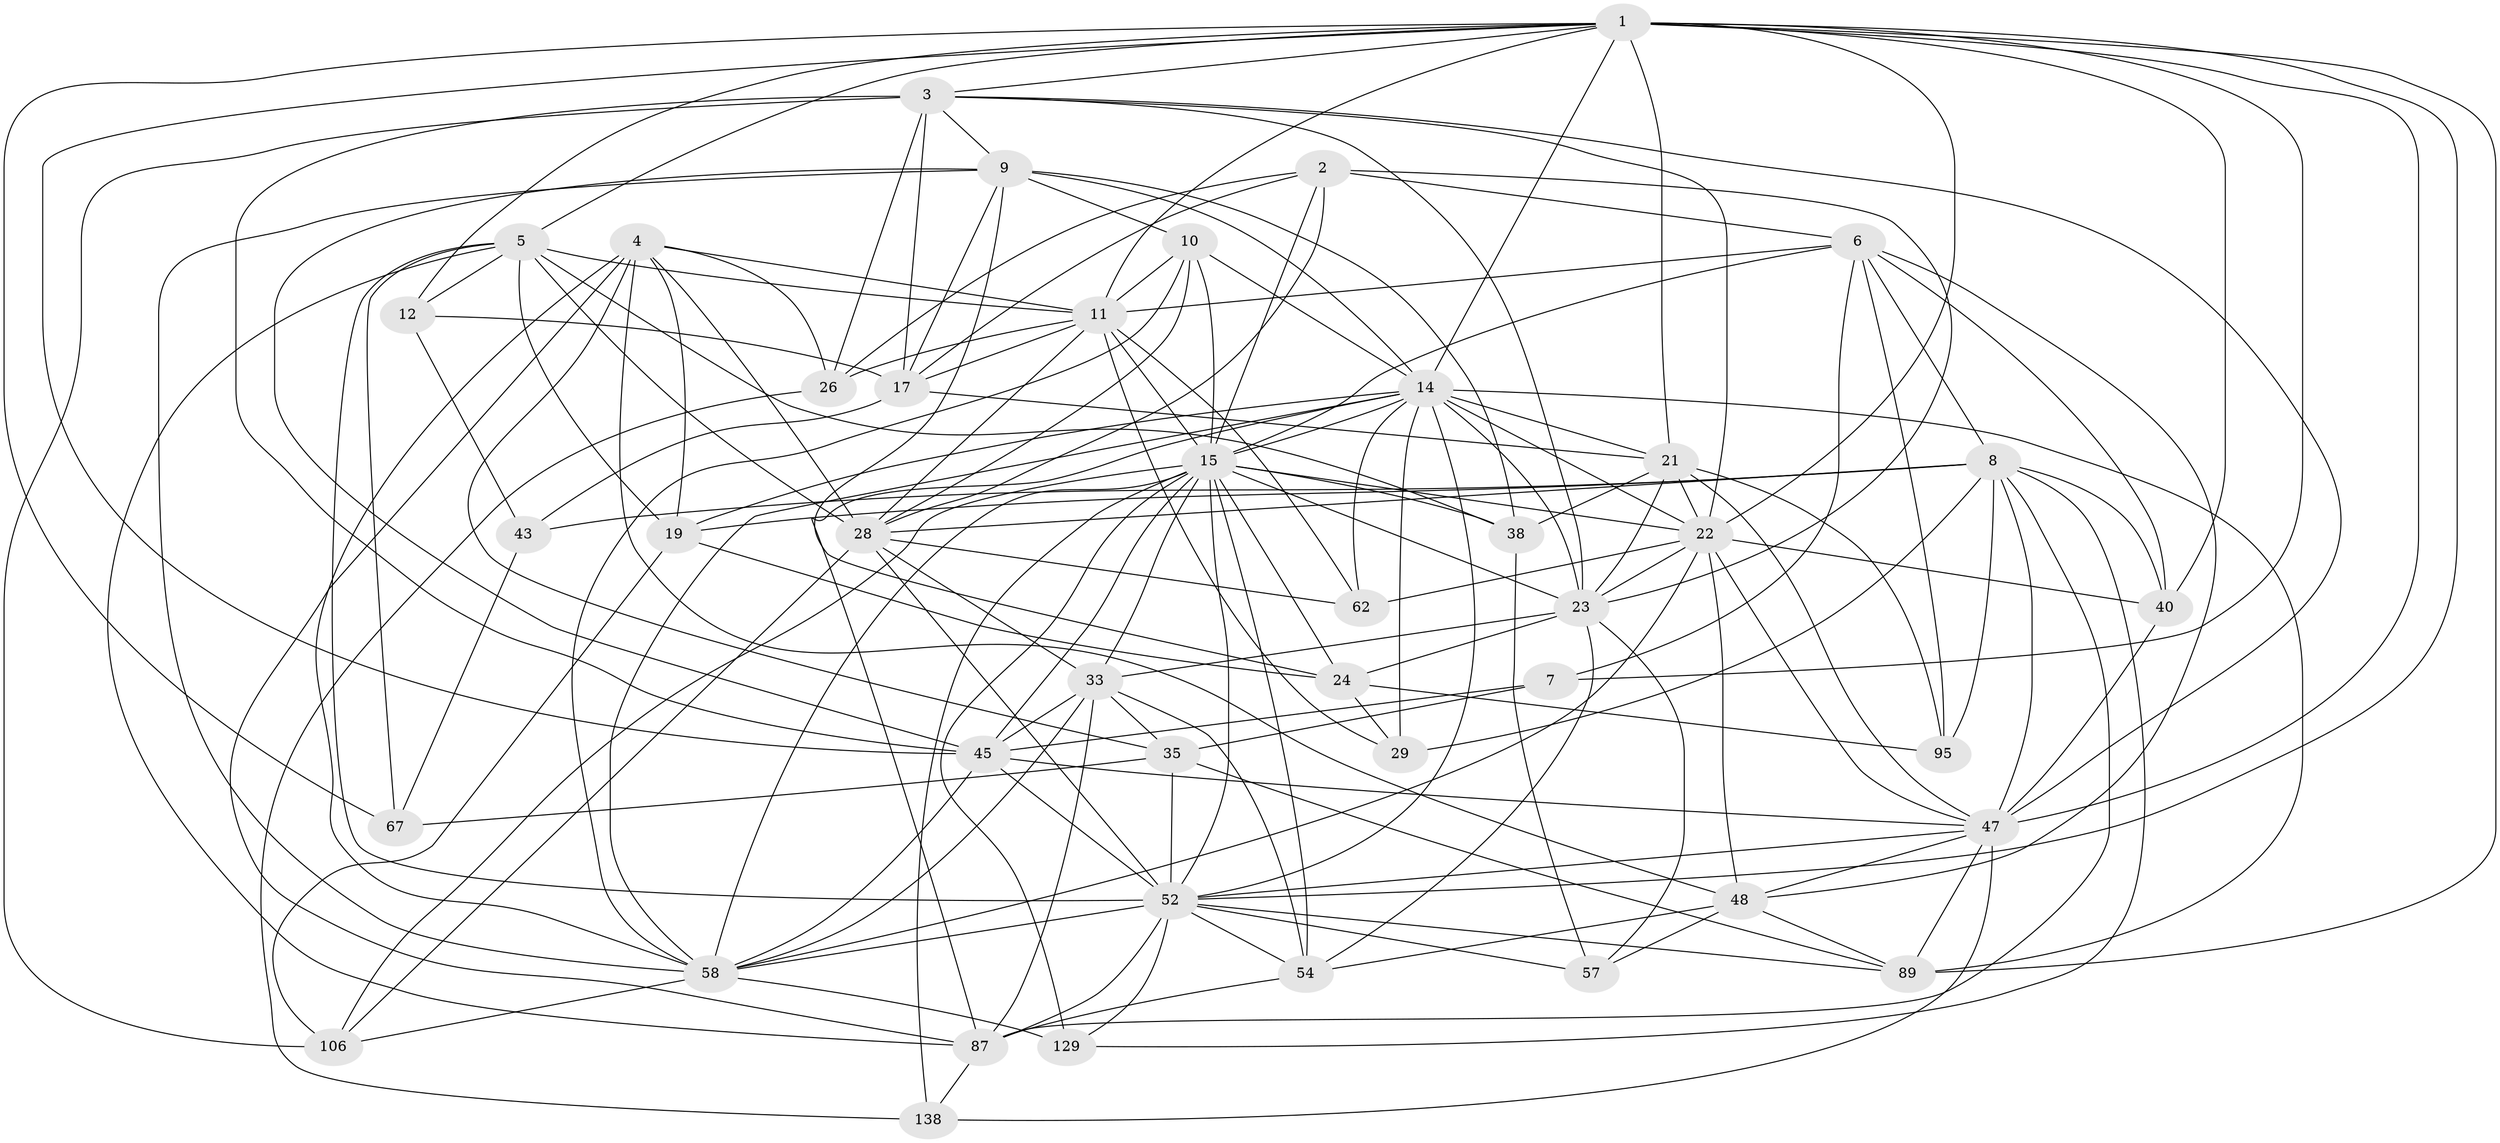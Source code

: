 // original degree distribution, {4: 1.0}
// Generated by graph-tools (version 1.1) at 2025/20/03/04/25 18:20:37]
// undirected, 43 vertices, 162 edges
graph export_dot {
graph [start="1"]
  node [color=gray90,style=filled];
  1 [super="+44+30+134"];
  2 [super="+86"];
  3 [super="+73+53"];
  4 [super="+36+133+18"];
  5 [super="+20+32"];
  6 [super="+93"];
  7;
  8 [super="+16+97+50"];
  9 [super="+99+122"];
  10 [super="+101+60"];
  11 [super="+81+63+13"];
  12;
  14 [super="+90+37+79"];
  15 [super="+126+117+25+51"];
  17 [super="+125+55"];
  19 [super="+105"];
  21 [super="+61+27"];
  22 [super="+68+34"];
  23 [super="+66+88+102"];
  24 [super="+39"];
  26 [super="+42"];
  28 [super="+139+112+46"];
  29;
  33 [super="+76+71"];
  35 [super="+96"];
  38 [super="+118"];
  40 [super="+75"];
  43;
  45 [super="+72+69"];
  47 [super="+132+74"];
  48 [super="+100+120"];
  52 [super="+85+77+82"];
  54 [super="+144"];
  57;
  58 [super="+91+84"];
  62;
  67;
  87 [super="+104+114+108"];
  89 [super="+111"];
  95;
  106 [super="+123"];
  129;
  138;
  1 -- 89;
  1 -- 5;
  1 -- 22;
  1 -- 21;
  1 -- 3;
  1 -- 14;
  1 -- 47;
  1 -- 67;
  1 -- 52;
  1 -- 7;
  1 -- 12;
  1 -- 40;
  1 -- 45;
  1 -- 11;
  2 -- 26;
  2 -- 17;
  2 -- 23;
  2 -- 28;
  2 -- 6;
  2 -- 15;
  3 -- 17;
  3 -- 9;
  3 -- 45 [weight=2];
  3 -- 22;
  3 -- 23;
  3 -- 106;
  3 -- 26;
  3 -- 47;
  4 -- 35;
  4 -- 26;
  4 -- 19;
  4 -- 87 [weight=3];
  4 -- 48;
  4 -- 58;
  4 -- 28;
  4 -- 11;
  5 -- 38;
  5 -- 12;
  5 -- 11 [weight=2];
  5 -- 19;
  5 -- 67;
  5 -- 87;
  5 -- 52;
  5 -- 28;
  6 -- 48;
  6 -- 15;
  6 -- 40;
  6 -- 7;
  6 -- 8;
  6 -- 95;
  6 -- 11;
  7 -- 35;
  7 -- 45;
  8 -- 29;
  8 -- 43;
  8 -- 19;
  8 -- 40;
  8 -- 129;
  8 -- 95;
  8 -- 28;
  8 -- 47;
  8 -- 87;
  9 -- 14;
  9 -- 17;
  9 -- 38;
  9 -- 24;
  9 -- 10;
  9 -- 45;
  9 -- 58;
  10 -- 14 [weight=2];
  10 -- 11;
  10 -- 28;
  10 -- 15 [weight=2];
  10 -- 58;
  11 -- 17;
  11 -- 26 [weight=2];
  11 -- 28;
  11 -- 29;
  11 -- 62;
  11 -- 15 [weight=4];
  12 -- 43;
  12 -- 17;
  14 -- 89;
  14 -- 21 [weight=2];
  14 -- 19;
  14 -- 22;
  14 -- 23 [weight=2];
  14 -- 87;
  14 -- 29;
  14 -- 62;
  14 -- 58 [weight=2];
  14 -- 52;
  14 -- 15;
  15 -- 58 [weight=2];
  15 -- 23 [weight=2];
  15 -- 52;
  15 -- 33;
  15 -- 138;
  15 -- 38 [weight=2];
  15 -- 129;
  15 -- 24;
  15 -- 45;
  15 -- 106;
  15 -- 22;
  15 -- 54;
  17 -- 43;
  17 -- 21 [weight=2];
  19 -- 24;
  19 -- 106;
  21 -- 22;
  21 -- 38;
  21 -- 23;
  21 -- 95;
  21 -- 47;
  22 -- 48 [weight=2];
  22 -- 62;
  22 -- 58;
  22 -- 40;
  22 -- 23;
  22 -- 47;
  23 -- 33;
  23 -- 54;
  23 -- 57;
  23 -- 24;
  24 -- 29;
  24 -- 95;
  26 -- 138;
  28 -- 62;
  28 -- 106;
  28 -- 33;
  28 -- 52;
  33 -- 35;
  33 -- 45;
  33 -- 54;
  33 -- 87;
  33 -- 58;
  35 -- 67;
  35 -- 89;
  35 -- 52;
  38 -- 57;
  40 -- 47 [weight=2];
  43 -- 67;
  45 -- 47;
  45 -- 52 [weight=3];
  45 -- 58;
  47 -- 48;
  47 -- 52;
  47 -- 89;
  47 -- 138;
  48 -- 89;
  48 -- 57;
  48 -- 54;
  52 -- 129;
  52 -- 54;
  52 -- 87;
  52 -- 89;
  52 -- 57;
  52 -- 58;
  54 -- 87;
  58 -- 106 [weight=2];
  58 -- 129;
  87 -- 138;
}
